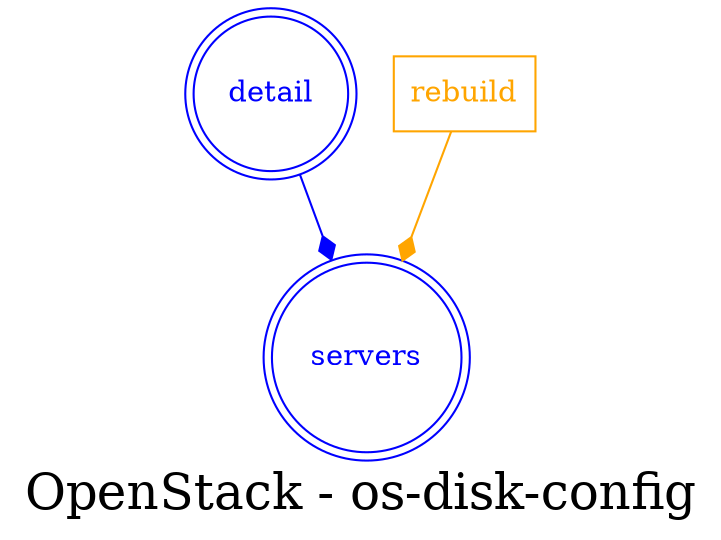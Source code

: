 digraph LexiconGraph {
graph[label="OpenStack - os-disk-config", fontsize=24]
splines=true
"servers" [color=blue, fontcolor=blue, shape=doublecircle]
"detail" [color=blue, fontcolor=blue, shape=doublecircle]
"detail" -> "servers" [color=blue, fontcolor=blue, arrowhead=diamond, arrowtail=none]
"rebuild" [color=orange, fontcolor=orange, shape=box]
"rebuild" -> "servers" [color=orange, fontcolor=orange, arrowhead=diamond, arrowtail=none]
}
